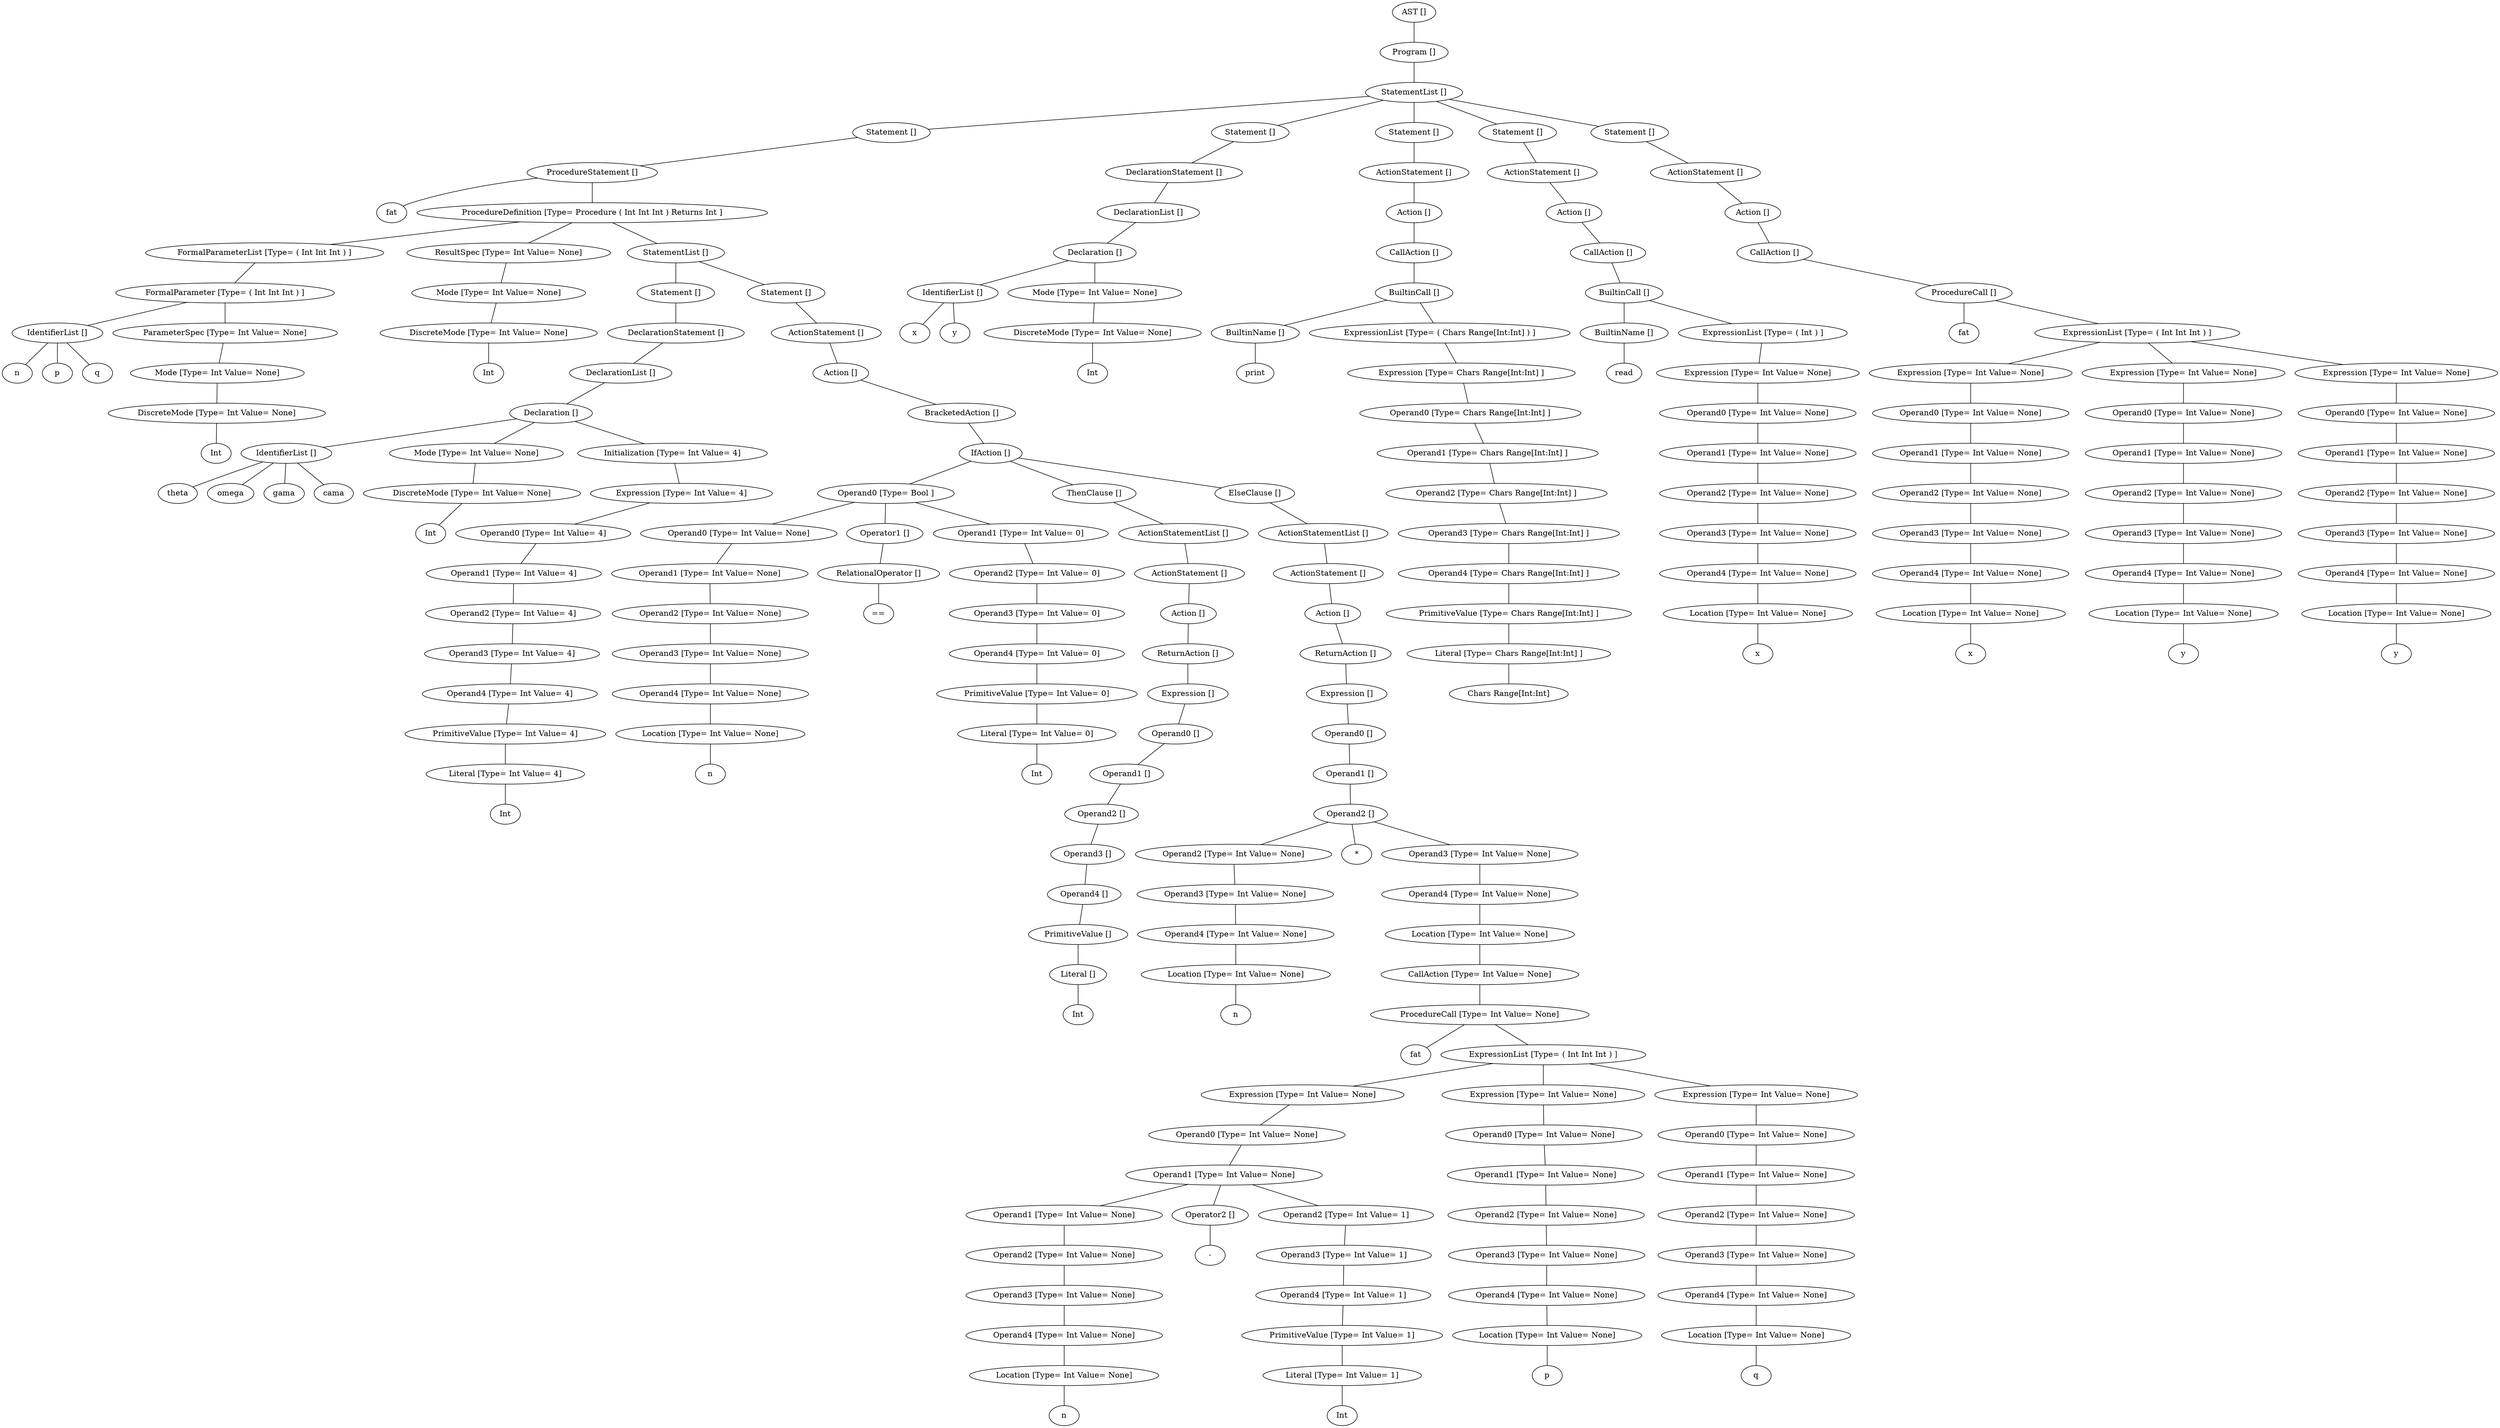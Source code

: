 graph G {
50564232 [label="AST []"];
50564344 [label="AST None"];
50564232 -- 50564344;
50564344 [label="Program []"];
50585728 [label="Program None"];
50564344 -- 50585728;
50585728 [label="StatementList []"];
50535112 [label="StatementList None"];
50585728 -- 50535112;
50535112 [label="Statement []"];
50535168 [label="Statement None"];
50535112 -- 50535168;
50535168 [label="ProcedureStatement []"];
10893425599900609192 [label=fat];
50535168 -- 10893425599900609192;
50519344 [label="ProcedureStatement None"];
50535168 -- 50519344;
50519344 [label="ProcedureDefinition [Type= Procedure ( Int Int Int ) Returns Int ]"];
50535392 [label="ProcedureDefinition Procedure ( Int Int Int ) Returns Int"];
50519344 -- 50535392;
50535392 [label="FormalParameterList [Type= ( Int Int Int ) ]"];
50518448 [label="FormalParameterList ( Int Int Int )"];
50535392 -- 50518448;
50518448 [label="FormalParameter [Type= ( Int Int Int ) ]"];
50518616 [label="FormalParameter ( Int Int Int )"];
50518448 -- 50518616;
50518616 [label="IdentifierList []"];
9668343771653521869 [label=n];
50518616 -- 9668343771653521869;
12193881460993039134 [label=p];
50518616 -- 12193881460993039134;
12894765548943328800 [label=q];
50518616 -- 12894765548943328800;
50518336 [label="FormalParameter ( Int Int Int )"];
50518448 -- 50518336;
50518336 [label="ParameterSpec [Type= Int Value= None]"];
50518672 [label="ParameterSpec Int"];
50518336 -- 50518672;
50518672 [label="Mode [Type= Int Value= None]"];
50535504 [label="Mode Int"];
50518672 -- 50535504;
50535504 [label="DiscreteMode [Type= Int Value= None]"];
10190807138496987139 [label=Int];
50535504 -- 10190807138496987139;
50518504 [label="ProcedureDefinition Procedure ( Int Int Int ) Returns Int"];
50519344 -- 50518504;
50518504 [label="ResultSpec [Type= Int Value= None]"];
50518952 [label="ResultSpec Int"];
50518504 -- 50518952;
50518952 [label="Mode [Type= Int Value= None]"];
50518560 [label="Mode Int"];
50518952 -- 50518560;
50518560 [label="DiscreteMode [Type= Int Value= None]"];
11532958551403932138 [label=Int];
50518560 -- 11532958551403932138;
50542576 [label="ProcedureDefinition Procedure ( Int Int Int ) Returns Int"];
50519344 -- 50542576;
50542576 [label="StatementList []"];
50519400 [label="StatementList None"];
50542576 -- 50519400;
50519400 [label="Statement []"];
50541008 [label="Statement None"];
50519400 -- 50541008;
50541008 [label="DeclarationStatement []"];
50519232 [label="DeclarationStatement None"];
50541008 -- 50519232;
50519232 [label="DeclarationList []"];
50519008 [label="DeclarationList None"];
50519232 -- 50519008;
50519008 [label="Declaration []"];
50519568 [label="Declaration None"];
50519008 -- 50519568;
50519568 [label="IdentifierList []"];
11786998747514481931 [label=theta];
50519568 -- 11786998747514481931;
11193494191104730740 [label=omega];
50519568 -- 11193494191104730740;
10942105844873837936 [label=gama];
50519568 -- 10942105844873837936;
12023162238590923790 [label=cama];
50519568 -- 12023162238590923790;
50519848 [label="Declaration None"];
50519008 -- 50519848;
50519848 [label="Mode [Type= Int Value= None]"];
50518728 [label="Mode Int"];
50519848 -- 50518728;
50518728 [label="DiscreteMode [Type= Int Value= None]"];
9757378005529041307 [label=Int];
50518728 -- 9757378005529041307;
50540840 [label="Declaration None"];
50519008 -- 50540840;
50540840 [label="Initialization [Type= Int Value= 4]"];
50540784 [label="Initialization Int"];
50540840 -- 50540784;
50540784 [label="Expression [Type= Int Value= 4]"];
50540728 [label="Expression Int"];
50540784 -- 50540728;
50540728 [label="Operand0 [Type= Int Value= 4]"];
50540672 [label="Operand0 Int"];
50540728 -- 50540672;
50540672 [label="Operand1 [Type= Int Value= 4]"];
50540616 [label="Operand1 Int"];
50540672 -- 50540616;
50540616 [label="Operand2 [Type= Int Value= 4]"];
50520016 [label="Operand2 Int"];
50540616 -- 50520016;
50520016 [label="Operand3 [Type= Int Value= 4]"];
50519792 [label="Operand3 Int"];
50520016 -- 50519792;
50519792 [label="Operand4 [Type= Int Value= 4]"];
50519456 [label="Operand4 Int"];
50519792 -- 50519456;
50519456 [label="PrimitiveValue [Type= Int Value= 4]"];
50518896 [label="PrimitiveValue Int"];
50519456 -- 50518896;
50518896 [label="Literal [Type= Int Value= 4]"];
10790270011704187666 [label=Int];
50518896 -- 10790270011704187666;
50540952 [label="StatementList None"];
50542576 -- 50540952;
50540952 [label="Statement []"];
50542856 [label="Statement None"];
50540952 -- 50542856;
50542856 [label="ActionStatement []"];
50542240 [label="ActionStatement None"];
50542856 -- 50542240;
50542240 [label="Action []"];
50541064 [label="Action None"];
50542240 -- 50541064;
50541064 [label="BracketedAction []"];
50543024 [label="BracketedAction None"];
50541064 -- 50543024;
50543024 [label="IfAction []"];
50542128 [label="IfAction None"];
50543024 -- 50542128;
50542128 [label="Operand0 [Type= Bool ]"];
50541400 [label="Operand0 Bool"];
50542128 -- 50541400;
50541400 [label="Operand0 [Type= Int Value= None]"];
50541344 [label="Operand0 Int"];
50541400 -- 50541344;
50541344 [label="Operand1 [Type= Int Value= None]"];
50541288 [label="Operand1 Int"];
50541344 -- 50541288;
50541288 [label="Operand2 [Type= Int Value= None]"];
50519904 [label="Operand2 Int"];
50541288 -- 50519904;
50519904 [label="Operand3 [Type= Int Value= None]"];
50540896 [label="Operand3 Int"];
50519904 -- 50540896;
50540896 [label="Operand4 [Type= Int Value= None]"];
50541120 [label="Operand4 Int"];
50540896 -- 50541120;
50541120 [label="Location [Type= Int Value= None]"];
11271666586267850776 [label=n];
50541120 -- 11271666586267850776;
50541176 [label="Operand0 Bool"];
50542128 -- 50541176;
50541176 [label="Operator1 []"];
50541456 [label="Operator1 None"];
50541176 -- 50541456;
50541456 [label="RelationalOperator []"];
10621117520539718652 [label="=="];
50541456 -- 10621117520539718652;
50542072 [label="Operand0 Bool"];
50542128 -- 50542072;
50542072 [label="Operand1 [Type= Int Value= 0]"];
50542016 [label="Operand1 Int"];
50542072 -- 50542016;
50542016 [label="Operand2 [Type= Int Value= 0]"];
50541960 [label="Operand2 Int"];
50542016 -- 50541960;
50541960 [label="Operand3 [Type= Int Value= 0]"];
50541792 [label="Operand3 Int"];
50541960 -- 50541792;
50541792 [label="Operand4 [Type= Int Value= 0]"];
50541624 [label="Operand4 Int"];
50541792 -- 50541624;
50541624 [label="PrimitiveValue [Type= Int Value= 0]"];
50541568 [label="PrimitiveValue Int"];
50541624 -- 50541568;
50541568 [label="Literal [Type= Int Value= 0]"];
10390902390580638024 [label=Int];
50541568 -- 10390902390580638024;
50542352 [label="IfAction None"];
50543024 -- 50542352;
50542352 [label="ThenClause []"];
50542968 [label="ThenClause None"];
50542352 -- 50542968;
50542968 [label="ActionStatementList []"];
50542912 [label="ActionStatementList None"];
50542968 -- 50542912;
50542912 [label="ActionStatement []"];
50542408 [label="ActionStatement None"];
50542912 -- 50542408;
50542408 [label="Action []"];
50542800 [label="Action None"];
50542408 -- 50542800;
50542800 [label="ReturnAction []"];
50542744 [label="ReturnAction None"];
50542800 -- 50542744;
50542744 [label="Expression []"];
50542688 [label="Expression None"];
50542744 -- 50542688;
50542688 [label="Operand0 []"];
50542632 [label="Operand0 None"];
50542688 -- 50542632;
50542632 [label="Operand1 []"];
50542184 [label="Operand1 None"];
50542632 -- 50542184;
50542184 [label="Operand2 []"];
50541736 [label="Operand2 None"];
50542184 -- 50541736;
50541736 [label="Operand3 []"];
50542296 [label="Operand3 None"];
50541736 -- 50542296;
50542296 [label="Operand4 []"];
50542464 [label="Operand4 None"];
50542296 -- 50542464;
50542464 [label="PrimitiveValue []"];
50541512 [label="PrimitiveValue None"];
50542464 -- 50541512;
50541512 [label="Literal []"];
12497706455988707711 [label=Int];
50541512 -- 12497706455988707711;
50543192 [label="IfAction None"];
50543024 -- 50543192;
50543192 [label="ElseClause []"];
50562216 [label="ElseClause None"];
50543192 -- 50562216;
50562216 [label="ActionStatementList []"];
50562160 [label="ActionStatementList None"];
50562216 -- 50562160;
50562160 [label="ActionStatement []"];
50543248 [label="ActionStatement None"];
50562160 -- 50543248;
50543248 [label="Action []"];
50543360 [label="Action None"];
50543248 -- 50543360;
50543360 [label="ReturnAction []"];
50561936 [label="ReturnAction None"];
50543360 -- 50561936;
50561936 [label="Expression []"];
50561208 [label="Expression None"];
50561936 -- 50561208;
50561208 [label="Operand0 []"];
50543416 [label="Operand0 None"];
50561208 -- 50543416;
50543416 [label="Operand1 []"];
50561992 [label="Operand1 None"];
50543416 -- 50561992;
50561992 [label="Operand2 []"];
50541904 [label="Operand2 None"];
50561992 -- 50541904;
50541904 [label="Operand2 [Type= Int Value= None]"];
50543136 [label="Operand2 Int"];
50541904 -- 50543136;
50543136 [label="Operand3 [Type= Int Value= None]"];
50543304 [label="Operand3 Int"];
50543136 -- 50543304;
50543304 [label="Operand4 [Type= Int Value= None]"];
50541848 [label="Operand4 Int"];
50543304 -- 50541848;
50541848 [label="Location [Type= Int Value= None]"];
12314322673345165779 [label=n];
50541848 -- 12314322673345165779;
13514524152506819144 [label="*"];
50561992 -- 13514524152506819144;
50543640 [label="Operand2 None"];
50561992 -- 50543640;
50543640 [label="Operand3 [Type= Int Value= None]"];
50561488 [label="Operand3 Int"];
50543640 -- 50561488;
50561488 [label="Operand4 [Type= Int Value= None]"];
50562048 [label="Operand4 Int"];
50561488 -- 50562048;
50562048 [label="Location [Type= Int Value= None]"];
50543528 [label="Location Int"];
50562048 -- 50543528;
50543528 [label="CallAction [Type= Int Value= None]"];
50561600 [label="CallAction Int"];
50543528 -- 50561600;
50561600 [label="ProcedureCall [Type= Int Value= None]"];
12691168964395196026 [label=fat];
50561600 -- 12691168964395196026;
50561880 [label="ProcedureCall Int"];
50561600 -- 50561880;
50561880 [label="ExpressionList [Type= ( Int Int Int ) ]"];
50544536 [label="ExpressionList ( Int Int Int )"];
50561880 -- 50544536;
50544536 [label="Expression [Type= Int Value= None]"];
50543976 [label="Expression Int"];
50544536 -- 50543976;
50543976 [label="Operand0 [Type= Int Value= None]"];
50544424 [label="Operand0 Int"];
50543976 -- 50544424;
50544424 [label="Operand1 [Type= Int Value= None]"];
50543864 [label="Operand1 Int"];
50544424 -- 50543864;
50543864 [label="Operand1 [Type= Int Value= None]"];
50543808 [label="Operand1 Int"];
50543864 -- 50543808;
50543808 [label="Operand2 [Type= Int Value= None]"];
50543472 [label="Operand2 Int"];
50543808 -- 50543472;
50543472 [label="Operand3 [Type= Int Value= None]"];
50543696 [label="Operand3 Int"];
50543472 -- 50543696;
50543696 [label="Operand4 [Type= Int Value= None]"];
50543080 [label="Operand4 Int"];
50543696 -- 50543080;
50543080 [label="Location [Type= Int Value= None]"];
11662096463477620099 [label=n];
50543080 -- 11662096463477620099;
50543920 [label="Operand1 Int"];
50544424 -- 50543920;
50543920 [label="Operator2 []"];
10830805984058227902 [label="-"];
50543920 -- 10830805984058227902;
50544368 [label="Operand1 Int"];
50544424 -- 50544368;
50544368 [label="Operand2 [Type= Int Value= 1]"];
50544312 [label="Operand2 Int"];
50544368 -- 50544312;
50544312 [label="Operand3 [Type= Int Value= 1]"];
50544200 [label="Operand3 Int"];
50544312 -- 50544200;
50544200 [label="Operand4 [Type= Int Value= 1]"];
50544088 [label="Operand4 Int"];
50544200 -- 50544088;
50544088 [label="PrimitiveValue [Type= Int Value= 1]"];
50543752 [label="PrimitiveValue Int"];
50544088 -- 50543752;
50543752 [label="Literal [Type= Int Value= 1]"];
11059922587215838473 [label=Int];
50543752 -- 11059922587215838473;
50561432 [label="ExpressionList ( Int Int Int )"];
50561880 -- 50561432;
50561432 [label="Expression [Type= Int Value= None]"];
50561376 [label="Expression Int"];
50561432 -- 50561376;
50561376 [label="Operand0 [Type= Int Value= None]"];
50561320 [label="Operand0 Int"];
50561376 -- 50561320;
50561320 [label="Operand1 [Type= Int Value= None]"];
50561264 [label="Operand1 Int"];
50561320 -- 50561264;
50561264 [label="Operand2 [Type= Int Value= None]"];
50561096 [label="Operand2 Int"];
50561264 -- 50561096;
50561096 [label="Operand3 [Type= Int Value= None]"];
50561152 [label="Operand3 Int"];
50561096 -- 50561152;
50561152 [label="Operand4 [Type= Int Value= None]"];
50544032 [label="Operand4 Int"];
50561152 -- 50544032;
50544032 [label="Location [Type= Int Value= None]"];
11118982170992512173 [label=p];
50544032 -- 11118982170992512173;
50561824 [label="ExpressionList ( Int Int Int )"];
50561880 -- 50561824;
50561824 [label="Expression [Type= Int Value= None]"];
50561544 [label="Expression Int"];
50561824 -- 50561544;
50561544 [label="Operand0 [Type= Int Value= None]"];
50561712 [label="Operand0 Int"];
50561544 -- 50561712;
50561712 [label="Operand1 [Type= Int Value= None]"];
50544592 [label="Operand1 Int"];
50561712 -- 50544592;
50544592 [label="Operand2 [Type= Int Value= None]"];
50561656 [label="Operand2 Int"];
50544592 -- 50561656;
50561656 [label="Operand3 [Type= Int Value= None]"];
50544256 [label="Operand3 Int"];
50561656 -- 50544256;
50544256 [label="Operand4 [Type= Int Value= None]"];
50544480 [label="Operand4 Int"];
50544256 -- 50544480;
50544480 [label="Location [Type= Int Value= None]"];
11177154899727429275 [label=q];
50544480 -- 11177154899727429275;
50562552 [label="StatementList None"];
50585728 -- 50562552;
50562552 [label="Statement []"];
50519176 [label="Statement None"];
50562552 -- 50519176;
50519176 [label="DeclarationStatement []"];
50519680 [label="DeclarationStatement None"];
50519176 -- 50519680;
50519680 [label="DeclarationList []"];
50561768 [label="DeclarationList None"];
50519680 -- 50561768;
50561768 [label="Declaration []"];
50519288 [label="Declaration None"];
50561768 -- 50519288;
50519288 [label="IdentifierList []"];
9860910531550347575 [label=x];
50519288 -- 9860910531550347575;
12482001664950210891 [label=y];
50519288 -- 12482001664950210891;
50518280 [label="Declaration None"];
50561768 -- 50518280;
50518280 [label="Mode [Type= Int Value= None]"];
50535448 [label="Mode Int"];
50518280 -- 50535448;
50535448 [label="DiscreteMode [Type= Int Value= None]"];
11215663939007934606 [label=Int];
50535448 -- 11215663939007934606;
50562608 [label="StatementList None"];
50585728 -- 50562608;
50562608 [label="Statement []"];
50563560 [label="Statement None"];
50562608 -- 50563560;
50563560 [label="ActionStatement []"];
50563448 [label="ActionStatement None"];
50563560 -- 50563448;
50563448 [label="Action []"];
50562328 [label="Action None"];
50563448 -- 50562328;
50562328 [label="CallAction []"];
50563336 [label="CallAction None"];
50562328 -- 50563336;
50563336 [label="BuiltinCall []"];
50534944 [label="BuiltinCall None"];
50563336 -- 50534944;
50534944 [label="BuiltinName []"];
9352816735247710279 [label=print];
50534944 -- 9352816735247710279;
50563280 [label="BuiltinCall None"];
50563336 -- 50563280;
50563280 [label="ExpressionList [Type= ( Chars Range[Int:Int] ) ]"];
50563224 [label="ExpressionList ( Chars Range[Int:Int] )"];
50563280 -- 50563224;
50563224 [label="Expression [Type= Chars Range[Int:Int] ]"];
50563168 [label="Expression Chars Range[Int:Int]"];
50563224 -- 50563168;
50563168 [label="Operand0 [Type= Chars Range[Int:Int] ]"];
50563112 [label="Operand0 Chars Range[Int:Int]"];
50563168 -- 50563112;
50563112 [label="Operand1 [Type= Chars Range[Int:Int] ]"];
50563056 [label="Operand1 Chars Range[Int:Int]"];
50563112 -- 50563056;
50563056 [label="Operand2 [Type= Chars Range[Int:Int] ]"];
50563000 [label="Operand2 Chars Range[Int:Int]"];
50563056 -- 50563000;
50563000 [label="Operand3 [Type= Chars Range[Int:Int] ]"];
50535280 [label="Operand3 Chars Range[Int:Int]"];
50563000 -- 50535280;
50535280 [label="Operand4 [Type= Chars Range[Int:Int] ]"];
50562272 [label="Operand4 Chars Range[Int:Int]"];
50535280 -- 50562272;
50562272 [label="PrimitiveValue [Type= Chars Range[Int:Int] ]"];
50562496 [label="PrimitiveValue Chars Range[Int:Int]"];
50562272 -- 50562496;
50562496 [label="Literal [Type= Chars Range[Int:Int] ]"];
13401218450773913062 [label="Chars Range[Int:Int]"];
50562496 -- 13401218450773913062;
50563672 [label="StatementList None"];
50585728 -- 50563672;
50563672 [label="Statement []"];
50564400 [label="Statement None"];
50563672 -- 50564400;
50564400 [label="ActionStatement []"];
50564288 [label="ActionStatement None"];
50564400 -- 50564288;
50564288 [label="Action []"];
50563728 [label="Action None"];
50564288 -- 50563728;
50563728 [label="CallAction []"];
50564176 [label="CallAction None"];
50563728 -- 50564176;
50564176 [label="BuiltinCall []"];
50518392 [label="BuiltinCall None"];
50564176 -- 50518392;
50518392 [label="BuiltinName []"];
10083317028166199447 [label=read];
50518392 -- 10083317028166199447;
50564120 [label="BuiltinCall None"];
50564176 -- 50564120;
50564120 [label="ExpressionList [Type= ( Int ) ]"];
50564064 [label="ExpressionList ( Int )"];
50564120 -- 50564064;
50564064 [label="Expression [Type= Int Value= None]"];
50564008 [label="Expression Int"];
50564064 -- 50564008;
50564008 [label="Operand0 [Type= Int Value= None]"];
50563952 [label="Operand0 Int"];
50564008 -- 50563952;
50563952 [label="Operand1 [Type= Int Value= None]"];
50563896 [label="Operand1 Int"];
50563952 -- 50563896;
50563896 [label="Operand2 [Type= Int Value= None]"];
50562440 [label="Operand2 Int"];
50563896 -- 50562440;
50562440 [label="Operand3 [Type= Int Value= None]"];
50563784 [label="Operand3 Int"];
50562440 -- 50563784;
50563784 [label="Operand4 [Type= Int Value= None]"];
50563616 [label="Operand4 Int"];
50563784 -- 50563616;
50563616 [label="Location [Type= Int Value= None]"];
9727300707539753581 [label=x];
50563616 -- 9727300707539753581;
50564624 [label="StatementList None"];
50585728 -- 50564624;
50564624 [label="Statement []"];
50586008 [label="Statement None"];
50564624 -- 50586008;
50586008 [label="ActionStatement []"];
50586568 [label="ActionStatement None"];
50586008 -- 50586568;
50586568 [label="Action []"];
50564456 [label="Action None"];
50586568 -- 50564456;
50564456 [label="CallAction []"];
50586120 [label="CallAction None"];
50564456 -- 50586120;
50586120 [label="ProcedureCall []"];
12569139107183132025 [label=fat];
50586120 -- 12569139107183132025;
50586400 [label="ProcedureCall None"];
50586120 -- 50586400;
50586400 [label="ExpressionList [Type= ( Int Int Int ) ]"];
50564848 [label="ExpressionList ( Int Int Int )"];
50586400 -- 50564848;
50564848 [label="Expression [Type= Int Value= None]"];
50564792 [label="Expression Int"];
50564848 -- 50564792;
50564792 [label="Operand0 [Type= Int Value= None]"];
50564512 [label="Operand0 Int"];
50564792 -- 50564512;
50564512 [label="Operand1 [Type= Int Value= None]"];
50563392 [label="Operand1 Int"];
50564512 -- 50563392;
50563392 [label="Operand2 [Type= Int Value= None]"];
50564568 [label="Operand2 Int"];
50563392 -- 50564568;
50564568 [label="Operand3 [Type= Int Value= None]"];
50564680 [label="Operand3 Int"];
50564568 -- 50564680;
50564680 [label="Operand4 [Type= Int Value= None]"];
50563504 [label="Operand4 Int"];
50564680 -- 50563504;
50563504 [label="Location [Type= Int Value= None]"];
11847245573635841419 [label=x];
50563504 -- 11847245573635841419;
50585952 [label="ExpressionList ( Int Int Int )"];
50586400 -- 50585952;
50585952 [label="Expression [Type= Int Value= None]"];
50585896 [label="Expression Int"];
50585952 -- 50585896;
50585896 [label="Operand0 [Type= Int Value= None]"];
50585840 [label="Operand0 Int"];
50585896 -- 50585840;
50585840 [label="Operand1 [Type= Int Value= None]"];
50585784 [label="Operand1 Int"];
50585840 -- 50585784;
50585784 [label="Operand2 [Type= Int Value= None]"];
50565072 [label="Operand2 Int"];
50585784 -- 50565072;
50565072 [label="Operand3 [Type= Int Value= None]"];
50585672 [label="Operand3 Int"];
50565072 -- 50585672;
50585672 [label="Operand4 [Type= Int Value= None]"];
50564960 [label="Operand4 Int"];
50585672 -- 50564960;
50564960 [label="Location [Type= Int Value= None]"];
10052604126145160608 [label=y];
50564960 -- 10052604126145160608;
50586344 [label="ExpressionList ( Int Int Int )"];
50586400 -- 50586344;
50586344 [label="Expression [Type= Int Value= None]"];
50586064 [label="Expression Int"];
50586344 -- 50586064;
50586064 [label="Operand0 [Type= Int Value= None]"];
50586232 [label="Operand0 Int"];
50586064 -- 50586232;
50586232 [label="Operand1 [Type= Int Value= None]"];
50564904 [label="Operand1 Int"];
50586232 -- 50564904;
50564904 [label="Operand2 [Type= Int Value= None]"];
50586176 [label="Operand2 Int"];
50564904 -- 50586176;
50586176 [label="Operand3 [Type= Int Value= None]"];
50564736 [label="Operand3 Int"];
50586176 -- 50564736;
50564736 [label="Operand4 [Type= Int Value= None]"];
50565016 [label="Operand4 Int"];
50564736 -- 50565016;
50565016 [label="Location [Type= Int Value= None]"];
11093903687251718974 [label=y];
50565016 -- 11093903687251718974;
}
